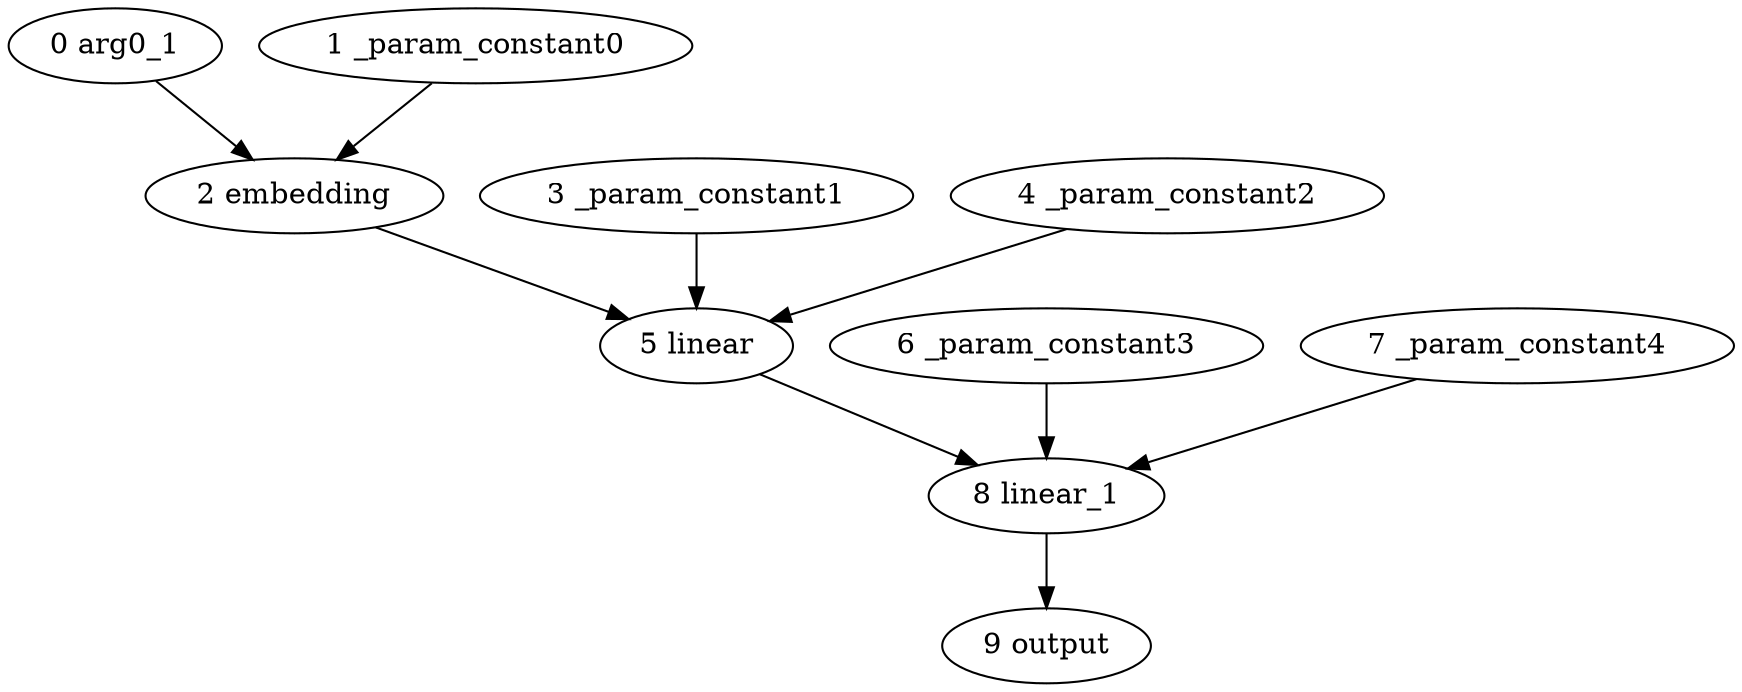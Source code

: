 strict digraph  {
"0 arg0_1" [id=0, type=input];
"1 _param_constant0" [id=1, type=get_attr];
"2 embedding" [id=2, type=embedding];
"3 _param_constant1" [id=3, type=get_attr];
"4 _param_constant2" [id=4, type=get_attr];
"5 linear" [id=5, type=linear];
"6 _param_constant3" [id=6, type=get_attr];
"7 _param_constant4" [id=7, type=get_attr];
"8 linear_1" [id=8, type=linear];
"9 output" [id=9, type=output];
"0 arg0_1" -> "2 embedding";
"1 _param_constant0" -> "2 embedding";
"2 embedding" -> "5 linear";
"3 _param_constant1" -> "5 linear";
"4 _param_constant2" -> "5 linear";
"5 linear" -> "8 linear_1";
"6 _param_constant3" -> "8 linear_1";
"7 _param_constant4" -> "8 linear_1";
"8 linear_1" -> "9 output";
}
